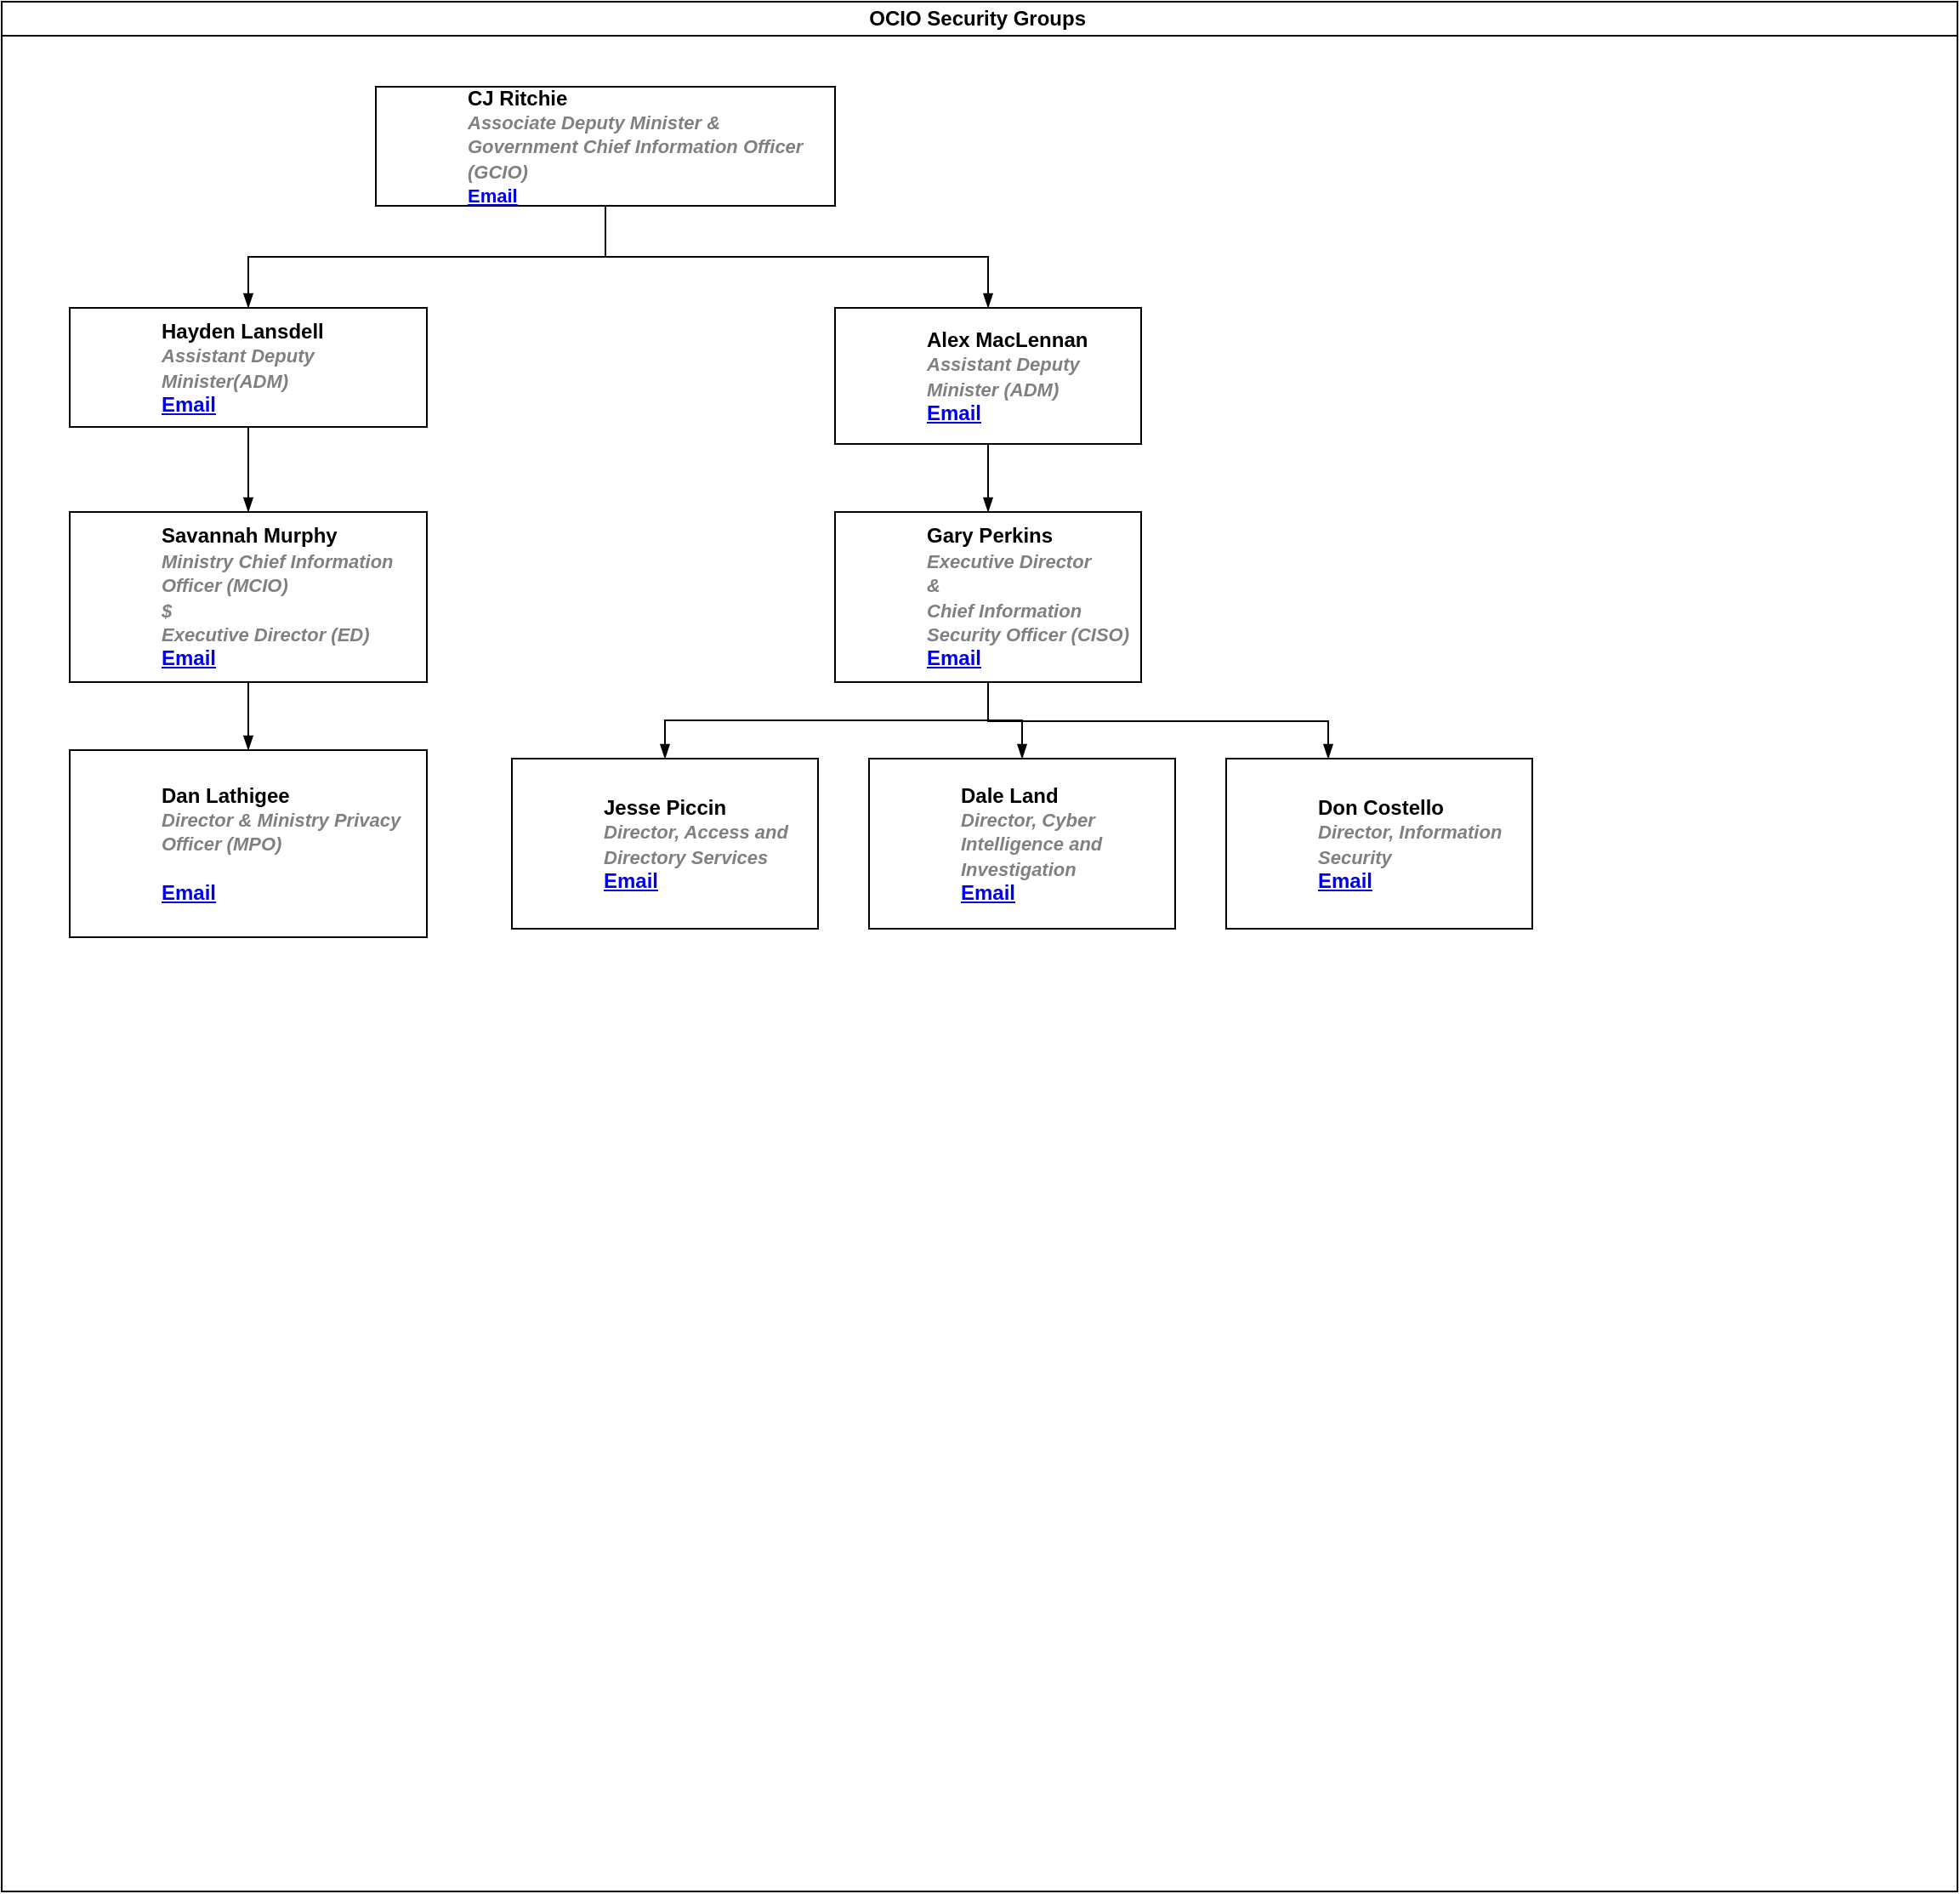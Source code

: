 <mxfile version="15.3.5" type="github" pages="5">
  <diagram id="prtHgNgQTEPvFCAcTncT" name="OCIO-org chart">
    <mxGraphModel dx="1320" dy="484" grid="1" gridSize="10" guides="1" tooltips="1" connect="1" arrows="1" fold="1" page="1" pageScale="1" pageWidth="827" pageHeight="1169" math="0" shadow="0">
      <root>
        <mxCell id="0" />
        <mxCell id="1" parent="0" />
        <mxCell id="dNxyNK7c78bLwvsdeMH5-11" value="OCIO Security Groups&amp;nbsp;" style="swimlane;html=1;startSize=20;horizontal=1;containerType=tree;glass=0;metaEdit=1;dropTarget=0;swimlaneLine=1;swimlaneFillColor=none;" parent="1" vertex="1">
          <mxGeometry x="210" y="89" width="1150" height="1111" as="geometry" />
        </mxCell>
        <UserObject label="%name%&lt;br&gt;&lt;i style=&quot;color: gray ; font-size: 11px&quot;&gt;%position%&lt;/i&gt;&lt;br&gt;&lt;a href=&quot;mailto:%email%&quot; style=&quot;font-size: 11px&quot;&gt;Email&lt;/a&gt;" name="CJ Ritchie" position="Associate Deputy Minister &amp; Government Chief Information Officer (GCIO)" email="CJ.Ritchie@gov.bc.ca" placeholders="1" organization="CIO - Office of the Associate Deputy Minister and Government Chief Information Officer&#xa;" id="dNxyNK7c78bLwvsdeMH5-12">
          <mxCell style="label;whiteSpace=wrap;html=1;rounded=0;glass=0;treeMoving=1;treeFolding=1;gradientColor=#ffffff;fillColor=default;dropTarget=1;metaEdit=1;comic=0;expand=1;container=0;noLabel=0;portConstraintRotation=0;connectable=1;snapToPoint=0;" parent="dNxyNK7c78bLwvsdeMH5-11" vertex="1">
            <mxGeometry x="220" y="50" width="270" height="70" as="geometry" />
          </mxCell>
        </UserObject>
        <mxCell id="dNxyNK7c78bLwvsdeMH5-13" value="" style="endArrow=blockThin;endFill=1;fontSize=11;edgeStyle=elbowEdgeStyle;elbow=vertical;rounded=0;" parent="dNxyNK7c78bLwvsdeMH5-11" source="dNxyNK7c78bLwvsdeMH5-12" target="dNxyNK7c78bLwvsdeMH5-14" edge="1">
          <mxGeometry relative="1" as="geometry" />
        </mxCell>
        <UserObject label="%name%&lt;br&gt;&lt;i style=&quot;color: gray ; font-size: 11px&quot;&gt;%position%&lt;/i&gt;&lt;br&gt;&lt;a href=&quot;mailto:%email%&quot;&gt;Email&lt;/a&gt;" name="Hayden Lansdell" position="Assistant Deputy Minister(ADM)" email="hayden.lansdell@gov.bc.ca" placeholders="1" organization="DPD - Digital Platform and Data" id="dNxyNK7c78bLwvsdeMH5-14">
          <mxCell style="label;whiteSpace=wrap;html=1;rounded=0;glass=0;treeFolding=1;treeMoving=1;imageAspect=1;" parent="dNxyNK7c78bLwvsdeMH5-11" vertex="1">
            <mxGeometry x="40" y="180" width="210" height="70" as="geometry" />
          </mxCell>
        </UserObject>
        <mxCell id="dNxyNK7c78bLwvsdeMH5-15" value="" style="endArrow=blockThin;endFill=1;fontSize=11;edgeStyle=elbowEdgeStyle;elbow=vertical;rounded=0;" parent="dNxyNK7c78bLwvsdeMH5-11" source="dNxyNK7c78bLwvsdeMH5-12" target="dNxyNK7c78bLwvsdeMH5-16" edge="1">
          <mxGeometry relative="1" as="geometry" />
        </mxCell>
        <UserObject label="%name%&lt;br&gt;&lt;i style=&quot;color: gray ; font-size: 11px&quot;&gt;%position%&lt;/i&gt;&lt;br&gt;&lt;a href=&quot;mailto:%email%&quot;&gt;Email&lt;/a&gt;" name="Alex MacLennan" position="Assistant Deputy Minister (ADM)" email="Alex.MacLennan@gov.bc.ca" placeholders="1" organization="ES-ADMO - OCIO Enterprise Services" id="dNxyNK7c78bLwvsdeMH5-16">
          <mxCell style="label;whiteSpace=wrap;html=1;rounded=0;glass=0;treeFolding=1;treeMoving=1;" parent="dNxyNK7c78bLwvsdeMH5-11" vertex="1">
            <mxGeometry x="490" y="180" width="180" height="80" as="geometry" />
          </mxCell>
        </UserObject>
        <mxCell id="v73PsxsPgjeirW-ovo98-2" value="" style="endArrow=blockThin;endFill=1;fontSize=11;edgeStyle=elbowEdgeStyle;elbow=vertical;rounded=0;entryX=0.5;entryY=0;entryDx=0;entryDy=0;" parent="dNxyNK7c78bLwvsdeMH5-11" target="v73PsxsPgjeirW-ovo98-3" edge="1">
          <mxGeometry relative="1" as="geometry">
            <mxPoint x="145" y="250" as="sourcePoint" />
          </mxGeometry>
        </mxCell>
        <UserObject label="%name%&lt;br&gt;&lt;i style=&quot;color: gray ; font-size: 11px&quot;&gt;%position%&lt;/i&gt;&lt;br&gt;&lt;a href=&quot;mailto:%email%&quot;&gt;Email&lt;/a&gt;" name="Savannah Murphy" position="Ministry Chief Information Officer (MCIO)&#xa;$ &#xa;Executive Director (ED)" email="Savannah.Murphy@gov.bc.ca" placeholders="1" organization="Information Management Branch" id="v73PsxsPgjeirW-ovo98-3">
          <mxCell style="label;whiteSpace=wrap;html=1;rounded=0;glass=0;treeFolding=1;treeMoving=1;" parent="dNxyNK7c78bLwvsdeMH5-11" vertex="1">
            <mxGeometry x="40" y="300" width="210" height="100" as="geometry" />
          </mxCell>
        </UserObject>
        <mxCell id="v73PsxsPgjeirW-ovo98-4" value="" style="endArrow=blockThin;endFill=1;fontSize=11;edgeStyle=elbowEdgeStyle;elbow=vertical;rounded=0;" parent="dNxyNK7c78bLwvsdeMH5-11" source="v73PsxsPgjeirW-ovo98-3" target="v73PsxsPgjeirW-ovo98-5" edge="1">
          <mxGeometry relative="1" as="geometry">
            <mxPoint x="170" y="330" as="sourcePoint" />
          </mxGeometry>
        </mxCell>
        <UserObject label="%name%&lt;br&gt;&lt;i style=&quot;color: gray ; font-size: 11px&quot;&gt;%position%&lt;/i&gt;&lt;br&gt;&lt;a href=&quot;mailto:%email%&quot;&gt;Email&lt;/a&gt;" name="Dan Lathigee" position="Director &amp; Ministry Privacy Officer (MPO)&#xa;" email="Dan.Lathigee@gov.bc.ca" placeholders="1" organization="IMB Information Privacy and Security" id="v73PsxsPgjeirW-ovo98-5">
          <mxCell style="label;whiteSpace=wrap;html=1;rounded=0;glass=0;treeFolding=1;treeMoving=1;" parent="dNxyNK7c78bLwvsdeMH5-11" vertex="1">
            <mxGeometry x="40" y="440" width="210" height="110" as="geometry" />
          </mxCell>
        </UserObject>
        <mxCell id="v73PsxsPgjeirW-ovo98-14" value="" style="endArrow=blockThin;endFill=1;fontSize=11;edgeStyle=elbowEdgeStyle;elbow=vertical;rounded=0;" parent="dNxyNK7c78bLwvsdeMH5-11" source="dNxyNK7c78bLwvsdeMH5-16" target="v73PsxsPgjeirW-ovo98-15" edge="1">
          <mxGeometry relative="1" as="geometry">
            <mxPoint x="395" y="200" as="sourcePoint" />
          </mxGeometry>
        </mxCell>
        <UserObject label="%name%&lt;br&gt;&lt;i style=&quot;color: gray ; font-size: 11px&quot;&gt;%position%&lt;/i&gt;&lt;br&gt;&lt;a href=&quot;mailto:%email%&quot;&gt;Email&lt;/a&gt;" name="Gary Perkins" position="Executive Director &#xa;&amp;&#xa;Chief Information Security Officer (CISO)" email="Gary.Perkins@gov.bc.ca" placeholders="1" organization="ES-ISB - Information Security" id="v73PsxsPgjeirW-ovo98-15">
          <mxCell style="label;whiteSpace=wrap;html=1;rounded=0;glass=0;treeFolding=1;treeMoving=1;" parent="dNxyNK7c78bLwvsdeMH5-11" vertex="1">
            <mxGeometry x="490" y="300" width="180" height="100" as="geometry" />
          </mxCell>
        </UserObject>
        <mxCell id="v73PsxsPgjeirW-ovo98-22" value="" style="endArrow=blockThin;endFill=1;fontSize=11;edgeStyle=elbowEdgeStyle;elbow=vertical;rounded=0;" parent="dNxyNK7c78bLwvsdeMH5-11" source="v73PsxsPgjeirW-ovo98-15" target="v73PsxsPgjeirW-ovo98-23" edge="1">
          <mxGeometry relative="1" as="geometry">
            <mxPoint x="622" y="322" as="sourcePoint" />
          </mxGeometry>
        </mxCell>
        <UserObject label="%name%&lt;br&gt;&lt;i style=&quot;color: gray ; font-size: 11px&quot;&gt;%position%&lt;/i&gt;&lt;br&gt;&lt;a href=&quot;mailto:%email%&quot;&gt;Email&lt;/a&gt;" name="Dale Land" position="Director, Cyber Intelligence and Investigation" email="Dale.Land@gov.bc.ca" placeholders="1" organization="ITSECOPS - IT Security Operations&#xa;&amp;&#xa;SIIRT - Security Investigations and Incident Response" id="v73PsxsPgjeirW-ovo98-23">
          <mxCell style="label;whiteSpace=wrap;html=1;rounded=0;glass=0;treeFolding=1;treeMoving=1;" parent="dNxyNK7c78bLwvsdeMH5-11" vertex="1">
            <mxGeometry x="510" y="445" width="180" height="100" as="geometry" />
          </mxCell>
        </UserObject>
        <mxCell id="v73PsxsPgjeirW-ovo98-24" value="" style="endArrow=blockThin;endFill=1;fontSize=11;edgeStyle=elbowEdgeStyle;elbow=vertical;rounded=0;" parent="dNxyNK7c78bLwvsdeMH5-11" source="v73PsxsPgjeirW-ovo98-15" target="v73PsxsPgjeirW-ovo98-25" edge="1">
          <mxGeometry relative="1" as="geometry">
            <mxPoint x="622" y="322" as="sourcePoint" />
            <Array as="points">
              <mxPoint x="780" y="423" />
            </Array>
          </mxGeometry>
        </mxCell>
        <UserObject label="%name%&lt;br&gt;&lt;i style=&quot;color: gray ; font-size: 11px&quot;&gt;%position%&lt;/i&gt;&lt;br&gt;&lt;a href=&quot;mailto:%email%&quot;&gt;Email&lt;/a&gt;" name="Don Costello" position="Director, Information Security" email="Don.Costello@gov.bc.ca" placeholders="1" organization="ADVSVCS - Advisory Services" id="v73PsxsPgjeirW-ovo98-25">
          <mxCell style="label;whiteSpace=wrap;html=1;rounded=0;glass=0;treeFolding=1;treeMoving=1;" parent="dNxyNK7c78bLwvsdeMH5-11" vertex="1">
            <mxGeometry x="720" y="445" width="180" height="100" as="geometry" />
          </mxCell>
        </UserObject>
        <mxCell id="uYkX0x8CzJpUBdpPmqX0-5" value="" style="endArrow=blockThin;endFill=1;fontSize=11;edgeStyle=elbowEdgeStyle;elbow=vertical;rounded=0;" parent="dNxyNK7c78bLwvsdeMH5-11" source="v73PsxsPgjeirW-ovo98-15" target="uYkX0x8CzJpUBdpPmqX0-6" edge="1">
          <mxGeometry relative="1" as="geometry">
            <mxPoint x="790" y="489" as="sourcePoint" />
          </mxGeometry>
        </mxCell>
        <UserObject label="%name%&lt;br&gt;&lt;i style=&quot;color: gray ; font-size: 11px&quot;&gt;%position%&lt;/i&gt;&lt;br&gt;&lt;a href=&quot;mailto:%email%&quot;&gt;Email&lt;/a&gt;" name="Jesse Piccin" position="Director, Access and Directory Services" email="Jesse.Piccin@gov.bc.ca" placeholders="1" organization="ADMS - Access &amp; Directory Management Services" id="uYkX0x8CzJpUBdpPmqX0-6">
          <mxCell style="label;whiteSpace=wrap;html=1;rounded=0;glass=0;treeFolding=1;treeMoving=1;" parent="dNxyNK7c78bLwvsdeMH5-11" vertex="1">
            <mxGeometry x="300" y="445" width="180" height="100" as="geometry" />
          </mxCell>
        </UserObject>
      </root>
    </mxGraphModel>
  </diagram>
  <diagram id="ucI1gstZumHgKtb_26d9" name="ISP-Information Privacy and Security org chart">
    <mxGraphModel dx="868" dy="1550" grid="1" gridSize="10" guides="1" tooltips="1" connect="1" arrows="1" fold="1" page="1" pageScale="1" pageWidth="850" pageHeight="1100" math="0" shadow="0">
      <root>
        <mxCell id="qZ4l3li3OhjKVmUn_5Yf-0" />
        <mxCell id="qZ4l3li3OhjKVmUn_5Yf-1" parent="qZ4l3li3OhjKVmUn_5Yf-0" />
        <UserObject label="Garry Mierzuak&lt;br&gt;&lt;i style=&quot;color: gray&quot;&gt;&lt;font style=&quot;font-size: 11px&quot;&gt;Ministry Information Security Officer (MISO)&lt;/font&gt;&lt;/i&gt;&lt;br&gt;&lt;a href=&quot;mailto:Garry.Mierzuak@gov.bc.ca&quot;&gt;Email&lt;/a&gt;" name="Garry Mierzuak" position="Ministry Information Security Officer (MISO)" email="Garry.Mierzuak@gov.bc.ca" placeholders="1" organization="IMB Information Privacy and Security" id="SdTfen1lz5qg2SUIvMbw-0">
          <mxCell style="label;whiteSpace=wrap;html=1;rounded=0;glass=0;treeFolding=1;treeMoving=1;" parent="qZ4l3li3OhjKVmUn_5Yf-1" vertex="1">
            <mxGeometry x="350" y="80" width="210" height="100" as="geometry" />
          </mxCell>
        </UserObject>
        <mxCell id="dvrZ-WcR8MNvTjGQvd33-0" value="" style="endArrow=blockThin;endFill=1;fontSize=11;edgeStyle=elbowEdgeStyle;elbow=vertical;rounded=0;exitX=0.5;exitY=1;exitDx=0;exitDy=0;" parent="qZ4l3li3OhjKVmUn_5Yf-1" source="SdTfen1lz5qg2SUIvMbw-0" target="dvrZ-WcR8MNvTjGQvd33-1" edge="1">
          <mxGeometry relative="1" as="geometry">
            <mxPoint x="187" y="734" as="sourcePoint" />
          </mxGeometry>
        </mxCell>
        <UserObject label="Paul Rai&lt;br&gt;&lt;i style=&quot;color: gray ; font-size: 11px&quot;&gt;Senior Security Analyst&lt;/i&gt;&lt;br&gt;&lt;a href=&quot;mailto:Paul.Rai@gov.bc.ca&quot;&gt;Email&lt;/a&gt;" name="Paul Rai" position="Senior Security Analyst" email="Paul.Rai@gov.bc.ca" placeholders="1" organization="IMB Information Privacy and Security" id="dvrZ-WcR8MNvTjGQvd33-1">
          <mxCell style="label;whiteSpace=wrap;html=1;rounded=0;glass=0;treeFolding=1;treeMoving=1;" parent="qZ4l3li3OhjKVmUn_5Yf-1" vertex="1">
            <mxGeometry x="350" y="340" width="210" height="100" as="geometry" />
          </mxCell>
        </UserObject>
        <mxCell id="dvrZ-WcR8MNvTjGQvd33-2" value="" style="endArrow=blockThin;endFill=1;fontSize=11;edgeStyle=elbowEdgeStyle;elbow=vertical;rounded=0;exitX=0.5;exitY=1;exitDx=0;exitDy=0;" parent="qZ4l3li3OhjKVmUn_5Yf-1" source="SdTfen1lz5qg2SUIvMbw-0" target="dvrZ-WcR8MNvTjGQvd33-3" edge="1">
          <mxGeometry relative="1" as="geometry">
            <mxPoint x="187" y="734" as="sourcePoint" />
            <Array as="points">
              <mxPoint x="500" y="230" />
              <mxPoint x="450" y="510" />
            </Array>
          </mxGeometry>
        </mxCell>
        <UserObject label="Ariadne Powell&lt;br&gt;&lt;i style=&quot;color: gray ; font-size: 11px&quot;&gt;Senior Security Analyst&lt;/i&gt;&lt;br&gt;&lt;a href=&quot;mailto:Ariadne.Powell@gov.bc.ca&quot;&gt;Email&lt;/a&gt;" name="Ariadne Powell" position="Senior Security Analyst" email="Ariadne.Powell@gov.bc.ca" placeholders="1" organization="IMB Information Privacy and Security" id="dvrZ-WcR8MNvTjGQvd33-3">
          <mxCell style="label;whiteSpace=wrap;html=1;rounded=0;glass=0;treeFolding=1;treeMoving=1;" parent="qZ4l3li3OhjKVmUn_5Yf-1" vertex="1">
            <mxGeometry x="600" y="340" width="210" height="100" as="geometry" />
          </mxCell>
        </UserObject>
        <UserObject label="Calder Brown&lt;br&gt;&lt;i style=&quot;color: gray ; font-size: 11px&quot;&gt;Senior Security Analyst&lt;/i&gt;&lt;br&gt;&lt;a href=&quot;mailto:Calder.Brown@gov.bc.ca&quot;&gt;Email&lt;/a&gt;" name="Calder Brown" position="Senior Security Analyst" email="Calder.Brown@gov.bc.ca" placeholders="1" organization="IMB Information Privacy and Security" id="dvrZ-WcR8MNvTjGQvd33-4">
          <mxCell style="label;whiteSpace=wrap;html=1;rounded=0;glass=0;treeFolding=1;treeMoving=1;" parent="qZ4l3li3OhjKVmUn_5Yf-1" vertex="1">
            <mxGeometry x="100" y="340" width="210" height="100" as="geometry" />
          </mxCell>
        </UserObject>
        <mxCell id="dvrZ-WcR8MNvTjGQvd33-5" value="" style="endArrow=blockThin;endFill=1;fontSize=11;edgeStyle=elbowEdgeStyle;elbow=vertical;rounded=0;exitX=0.5;exitY=1;exitDx=0;exitDy=0;entryX=0.5;entryY=0;entryDx=0;entryDy=0;" parent="qZ4l3li3OhjKVmUn_5Yf-1" source="SdTfen1lz5qg2SUIvMbw-0" target="dvrZ-WcR8MNvTjGQvd33-4" edge="1">
          <mxGeometry relative="1" as="geometry">
            <mxPoint x="445" y="470" as="sourcePoint" />
            <mxPoint x="705" y="570" as="targetPoint" />
            <Array as="points">
              <mxPoint x="380" y="230" />
              <mxPoint x="310" y="510" />
            </Array>
          </mxGeometry>
        </mxCell>
        <mxCell id="oMF8QTFkqLxiqysbtOMA-1" value="" style="endArrow=blockThin;endFill=1;fontSize=11;edgeStyle=elbowEdgeStyle;elbow=vertical;rounded=0;exitX=0.5;exitY=1;exitDx=0;exitDy=0;" parent="qZ4l3li3OhjKVmUn_5Yf-1" source="R9Cr3xqox11sZa4VE1uC-0" edge="1">
          <mxGeometry relative="1" as="geometry">
            <mxPoint x="355" y="639" as="sourcePoint" />
            <mxPoint x="455" y="80" as="targetPoint" />
          </mxGeometry>
        </mxCell>
        <mxCell id="1ly8iMYacWjRFcpsfIwy-0" value="ISP-Information Privacy and Security" style="swimlane;html=1;startSize=20;horizontal=1;containerType=tree;glass=0;" parent="qZ4l3li3OhjKVmUn_5Yf-1" vertex="1">
          <mxGeometry y="-236" width="850" height="730" as="geometry" />
        </mxCell>
        <UserObject label="Dan Lathigee&lt;br&gt;&lt;i style=&quot;color: gray&quot;&gt;&lt;font style=&quot;font-size: 11px&quot;&gt;Director &amp;amp; Ministry Privacy Officer (MPO)&lt;/font&gt;&lt;br&gt;&lt;/i&gt;&lt;br&gt;&lt;a href=&quot;mailto:Dan.Lathigee@gov.bc.ca&quot;&gt;Email&lt;/a&gt;" name="Dan Lathigee" position="Director &amp; Ministry Privacy Officer (MPO)&#xa;" email="Dan.Lathigee@gov.bc.ca" placeholders="1" organization="IMB Information Privacy and Security" id="R9Cr3xqox11sZa4VE1uC-0">
          <mxCell style="label;whiteSpace=wrap;html=1;rounded=0;glass=0;treeFolding=1;treeMoving=1;" parent="1ly8iMYacWjRFcpsfIwy-0" vertex="1">
            <mxGeometry x="350" y="130" width="210" height="110" as="geometry" />
          </mxCell>
        </UserObject>
      </root>
    </mxGraphModel>
  </diagram>
  <diagram id="vDOXWKOzfigFdYHw0v1W" name="Advisory Services">
    <mxGraphModel dx="1886" dy="2891" grid="1" gridSize="10" guides="1" tooltips="1" connect="1" arrows="1" fold="1" page="1" pageScale="1" pageWidth="850" pageHeight="1100" math="0" shadow="0">
      <root>
        <mxCell id="rqQ3qo8qsGK3bOTKJYbh-0" />
        <mxCell id="rqQ3qo8qsGK3bOTKJYbh-1" parent="rqQ3qo8qsGK3bOTKJYbh-0" />
        <UserObject label="Brian Horncastle&lt;br&gt;&lt;i style=&quot;color: gray ; font-size: 11px&quot;&gt;Manager, VRM&lt;/i&gt;&lt;br&gt;&lt;a href=&quot;mailto:Brian.Horncastle@gov.bc.ca&quot;&gt;Email&lt;/a&gt;" name="Brian Horncastle" position="Manager, VRM" email="Brian.Horncastle@gov.bc.ca" placeholders="1" organization=" VRM - Vulnerability &amp; Risk Management" id="T802JfDfkw4rmRlnb9Lm-0">
          <mxCell style="label;whiteSpace=wrap;html=1;rounded=0;glass=0;treeFolding=1;treeMoving=1;" parent="rqQ3qo8qsGK3bOTKJYbh-1" vertex="1">
            <mxGeometry x="960" y="-840" width="180" height="100" as="geometry" />
          </mxCell>
        </UserObject>
        <UserObject label="Ryan Bluemel&lt;br&gt;&lt;i style=&quot;color: gray ; font-size: 11px&quot;&gt;Senior Security Analyst&lt;/i&gt;&lt;br&gt;&lt;a href=&quot;mailto:Ryan.Bluemel@gov.bc.ca&quot;&gt;Email&lt;/a&gt;" name="Ryan Bluemel" position="Senior Security Analyst" email="Ryan.Bluemel@gov.bc.ca" placeholders="1" organization="VRM - Vulnerability &amp; Risk Management" id="T802JfDfkw4rmRlnb9Lm-1">
          <mxCell style="label;whiteSpace=wrap;html=1;rounded=0;glass=0;treeFolding=1;treeMoving=1;" parent="rqQ3qo8qsGK3bOTKJYbh-1" vertex="1">
            <mxGeometry x="560" y="-680" width="180" height="100" as="geometry" />
          </mxCell>
        </UserObject>
        <UserObject label="Michael Foltinek&lt;br&gt;&lt;i style=&quot;color: gray ; font-size: 11px&quot;&gt;Senior Security Architect&lt;/i&gt;&lt;br&gt;&lt;a href=&quot;mailto:Michael.Foltinek@gov.bc.ca&quot;&gt;Email&lt;/a&gt;" name="Michael Foltinek" position="Senior Security Architect" email="Michael.Foltinek@gov.bc.ca" placeholders="1" organization="VRM - Vulnerability &amp; Risk Management" id="T802JfDfkw4rmRlnb9Lm-2">
          <mxCell style="label;whiteSpace=wrap;html=1;rounded=0;glass=0;treeFolding=1;treeMoving=1;" parent="rqQ3qo8qsGK3bOTKJYbh-1" vertex="1">
            <mxGeometry x="750" y="-680" width="180" height="100" as="geometry" />
          </mxCell>
        </UserObject>
        <UserObject label="Joe Lopetrone&lt;br&gt;&lt;i style=&quot;color: gray ; font-size: 11px&quot;&gt;Senior Security Analyst&lt;/i&gt;&lt;br&gt;&lt;a href=&quot;mailto:&quot;&gt;Email&lt;/a&gt;" name="Joe Lopetrone" position="Senior Security Analyst" email="" placeholders="1" organization="VRM - Vulnerability &amp; Risk Management" id="T802JfDfkw4rmRlnb9Lm-3">
          <mxCell style="label;whiteSpace=wrap;html=1;rounded=0;glass=0;treeFolding=1;treeMoving=1;" parent="rqQ3qo8qsGK3bOTKJYbh-1" vertex="1">
            <mxGeometry x="940" y="-680" width="180" height="100" as="geometry" />
          </mxCell>
        </UserObject>
        <UserObject label="Gary Merrick&lt;br&gt;&lt;i style=&quot;color: gray ; font-size: 11px&quot;&gt;Senior Security Analyst&lt;/i&gt;&lt;br&gt;&lt;a href=&quot;mailto:Gary.Merrick@gov.bc.ca&quot;&gt;Email&lt;/a&gt;" name="Gary Merrick" position="Senior Security Analyst" email="Gary.Merrick@gov.bc.ca" placeholders="1" organization="VRM - Vulnerability &amp; Risk Management" id="T802JfDfkw4rmRlnb9Lm-4">
          <mxCell style="label;whiteSpace=wrap;html=1;rounded=0;glass=0;treeFolding=1;treeMoving=1;" parent="rqQ3qo8qsGK3bOTKJYbh-1" vertex="1">
            <mxGeometry x="1140" y="-680" width="170" height="100" as="geometry" />
          </mxCell>
        </UserObject>
        <UserObject label="Don Costello&lt;br&gt;&lt;i style=&quot;color: gray ; font-size: 11px&quot;&gt;Director, Information Security&lt;/i&gt;&lt;br&gt;&lt;a href=&quot;mailto:Don.Costello@gov.bc.ca&quot;&gt;Email&lt;/a&gt;" name="Don Costello" position="Director, Information Security" email="Don.Costello@gov.bc.ca" placeholders="1" organization="ADVSVCS - Advisory Services" id="xZGKURcxJj9vhPXbA276-0">
          <mxCell style="label;whiteSpace=wrap;html=1;rounded=0;glass=0;treeFolding=1;treeMoving=1;" parent="rqQ3qo8qsGK3bOTKJYbh-1" vertex="1">
            <mxGeometry x="1160" y="-1000" width="180" height="80" as="geometry" />
          </mxCell>
        </UserObject>
        <mxCell id="XgKBMb3x8BXF8PC0vtIP-0" value="" style="endArrow=blockThin;endFill=1;fontSize=11;edgeStyle=elbowEdgeStyle;elbow=vertical;rounded=0;entryX=0.5;entryY=0;entryDx=0;entryDy=0;exitX=0.5;exitY=1;exitDx=0;exitDy=0;" parent="rqQ3qo8qsGK3bOTKJYbh-1" source="xZGKURcxJj9vhPXbA276-0" target="T802JfDfkw4rmRlnb9Lm-0" edge="1">
          <mxGeometry relative="1" as="geometry">
            <mxPoint x="1230" y="-890" as="sourcePoint" />
            <mxPoint x="1040" y="-840" as="targetPoint" />
          </mxGeometry>
        </mxCell>
        <mxCell id="XgKBMb3x8BXF8PC0vtIP-1" value="" style="endArrow=blockThin;endFill=1;fontSize=11;edgeStyle=elbowEdgeStyle;elbow=vertical;rounded=0;exitX=0.5;exitY=1;exitDx=0;exitDy=0;entryX=0.5;entryY=0;entryDx=0;entryDy=0;" parent="rqQ3qo8qsGK3bOTKJYbh-1" source="xZGKURcxJj9vhPXbA276-0" target="lxsl5r0ngIAoYixiZqqR-0" edge="1">
          <mxGeometry relative="1" as="geometry">
            <mxPoint x="1230" y="-890" as="sourcePoint" />
            <mxPoint x="1310" y="-840" as="targetPoint" />
            <Array as="points">
              <mxPoint x="1370" y="-880" />
            </Array>
          </mxGeometry>
        </mxCell>
        <mxCell id="FQNXtCQWKW9u08r3h9mG-0" value="" style="endArrow=blockThin;endFill=1;fontSize=11;edgeStyle=elbowEdgeStyle;elbow=vertical;rounded=0;exitX=0.5;exitY=1;exitDx=0;exitDy=0;entryX=0.5;entryY=0;entryDx=0;entryDy=0;" parent="rqQ3qo8qsGK3bOTKJYbh-1" source="T802JfDfkw4rmRlnb9Lm-0" target="T802JfDfkw4rmRlnb9Lm-1" edge="1">
          <mxGeometry relative="1" as="geometry">
            <mxPoint x="660" y="-720" as="sourcePoint" />
            <mxPoint x="660" y="-680" as="targetPoint" />
          </mxGeometry>
        </mxCell>
        <mxCell id="FQNXtCQWKW9u08r3h9mG-1" value="" style="endArrow=blockThin;endFill=1;fontSize=11;edgeStyle=elbowEdgeStyle;elbow=vertical;rounded=0;" parent="rqQ3qo8qsGK3bOTKJYbh-1" edge="1">
          <mxGeometry relative="1" as="geometry">
            <mxPoint x="1050" y="-730" as="sourcePoint" />
            <mxPoint x="840" y="-680" as="targetPoint" />
            <Array as="points">
              <mxPoint x="950" y="-710" />
            </Array>
          </mxGeometry>
        </mxCell>
        <mxCell id="FQNXtCQWKW9u08r3h9mG-2" value="" style="endArrow=blockThin;endFill=1;fontSize=11;edgeStyle=elbowEdgeStyle;elbow=vertical;rounded=0;entryX=0.5;entryY=0;entryDx=0;entryDy=0;" parent="rqQ3qo8qsGK3bOTKJYbh-1" target="T802JfDfkw4rmRlnb9Lm-3" edge="1">
          <mxGeometry relative="1" as="geometry">
            <mxPoint x="1050" y="-740" as="sourcePoint" />
            <mxPoint x="1040" y="-680" as="targetPoint" />
            <Array as="points">
              <mxPoint x="1060" y="-710" />
            </Array>
          </mxGeometry>
        </mxCell>
        <mxCell id="FQNXtCQWKW9u08r3h9mG-3" value="" style="endArrow=blockThin;endFill=1;fontSize=11;edgeStyle=elbowEdgeStyle;elbow=vertical;rounded=0;" parent="rqQ3qo8qsGK3bOTKJYbh-1" edge="1">
          <mxGeometry relative="1" as="geometry">
            <mxPoint x="1050" y="-740" as="sourcePoint" />
            <mxPoint x="1230" y="-680" as="targetPoint" />
          </mxGeometry>
        </mxCell>
        <mxCell id="-0Sq7_ZNC0-nOio30Pgc-0" value="Advisory Services" style="swimlane;html=1;startSize=20;horizontal=1;containerType=tree;glass=0;" parent="rqQ3qo8qsGK3bOTKJYbh-1" vertex="1">
          <mxGeometry x="520" y="-1110" width="1840" height="730" as="geometry" />
        </mxCell>
        <UserObject label="Trace Muldoon&lt;br&gt;&lt;i style=&quot;color: gray ; font-size: 11px&quot;&gt;Manager, Security Governance $ Engagement/Awareness&lt;/i&gt;&lt;br&gt;&lt;a href=&quot;mailto:Trace.Muldoon@gov.bc.ca&quot;&gt;Email&lt;/a&gt;" name="Trace Muldoon" position="Manager, Security Governance $ Engagement/Awareness" email="Trace.Muldoon@gov.bc.ca" placeholders="1" organization="SECAWARE - Security Awareness" id="lxsl5r0ngIAoYixiZqqR-0">
          <mxCell style="label;whiteSpace=wrap;html=1;rounded=0;glass=0;treeFolding=1;treeMoving=1;" parent="-0Sq7_ZNC0-nOio30Pgc-0" vertex="1">
            <mxGeometry x="860" y="260" width="220" height="100" as="geometry" />
          </mxCell>
        </UserObject>
        <UserObject label="Bonnie Beyea&lt;br&gt;&lt;i style=&quot;color: gray ; font-size: 11px&quot;&gt;Senior Security Analyst&lt;/i&gt;&lt;br&gt;&lt;a href=&quot;mailto:Bonnie.Beyea@gov.bc.ca&quot;&gt;Email&lt;/a&gt;" name="Bonnie Beyea" position="Senior Security Analyst" email="Bonnie.Beyea@gov.bc.ca" placeholders="1" organization="SECAWARE - Security Awareness" id="Ec1Sfc6E9cO8bSWa9kFR-0">
          <mxCell style="label;whiteSpace=wrap;html=1;rounded=0;glass=0;treeFolding=1;treeMoving=1;" parent="rqQ3qo8qsGK3bOTKJYbh-1" vertex="1">
            <mxGeometry x="1360" y="-681" width="180" height="100" as="geometry" />
          </mxCell>
        </UserObject>
        <mxCell id="Ec1Sfc6E9cO8bSWa9kFR-1" value="" style="endArrow=blockThin;endFill=1;fontSize=11;edgeStyle=elbowEdgeStyle;elbow=vertical;rounded=0;entryX=0.5;entryY=0;entryDx=0;entryDy=0;" parent="rqQ3qo8qsGK3bOTKJYbh-1" target="Ec1Sfc6E9cO8bSWa9kFR-0" edge="1">
          <mxGeometry relative="1" as="geometry">
            <mxPoint x="1490" y="-740" as="sourcePoint" />
            <Array as="points">
              <mxPoint x="1460" y="-720" />
              <mxPoint x="1670" y="-800" />
            </Array>
          </mxGeometry>
        </mxCell>
        <UserObject label="Mackenzie Friesen&lt;br&gt;&lt;i style=&quot;color: gray ; font-size: 11px&quot;&gt;Security Analyst&lt;/i&gt;&lt;br&gt;&lt;a href=&quot;mailto:Mackenzie.Friesen@gov.bc.ca&quot;&gt;Email&lt;/a&gt;" name="Mackenzie Friesen" position="Security Analyst" email="Mackenzie.Friesen@gov.bc.ca" placeholders="1" organization="SECAWARE - Security Awareness" id="Ec1Sfc6E9cO8bSWa9kFR-2">
          <mxCell style="label;whiteSpace=wrap;html=1;rounded=0;glass=0;treeFolding=1;treeMoving=1;" parent="rqQ3qo8qsGK3bOTKJYbh-1" vertex="1">
            <mxGeometry x="1550" y="-681" width="180" height="100" as="geometry" />
          </mxCell>
        </UserObject>
        <mxCell id="Ec1Sfc6E9cO8bSWa9kFR-3" value="" style="endArrow=blockThin;endFill=1;fontSize=11;edgeStyle=elbowEdgeStyle;elbow=vertical;rounded=0;entryX=0.5;entryY=0;entryDx=0;entryDy=0;exitX=0.5;exitY=1;exitDx=0;exitDy=0;" parent="rqQ3qo8qsGK3bOTKJYbh-1" source="lxsl5r0ngIAoYixiZqqR-0" target="Ec1Sfc6E9cO8bSWa9kFR-2" edge="1">
          <mxGeometry relative="1" as="geometry">
            <mxPoint x="1540" y="-800" as="sourcePoint" />
            <Array as="points">
              <mxPoint x="1640" y="-720" />
            </Array>
          </mxGeometry>
        </mxCell>
        <UserObject label="Jarin James&lt;br&gt;&lt;i style=&quot;color: gray&quot;&gt;Security Analyst&lt;/i&gt;&lt;br&gt;&lt;a href=&quot;mailto:Jarin.James@gov.bc.ca&quot;&gt;Email&lt;/a&gt;" name="Jarin James" position="Security Analyst" email="Jarin.James@gov.bc.ca" placeholders="1" organization="SECAWARE - Security Awareness" id="Ec1Sfc6E9cO8bSWa9kFR-4">
          <mxCell style="label;whiteSpace=wrap;html=1;rounded=0;glass=0;treeFolding=1;treeMoving=1;" parent="rqQ3qo8qsGK3bOTKJYbh-1" vertex="1">
            <mxGeometry x="1740" y="-681" width="180" height="100" as="geometry" />
          </mxCell>
        </UserObject>
        <mxCell id="Ec1Sfc6E9cO8bSWa9kFR-5" value="" style="endArrow=blockThin;endFill=1;fontSize=11;edgeStyle=elbowEdgeStyle;elbow=vertical;rounded=0;exitX=0.5;exitY=1;exitDx=0;exitDy=0;" parent="rqQ3qo8qsGK3bOTKJYbh-1" source="lxsl5r0ngIAoYixiZqqR-0" target="Ec1Sfc6E9cO8bSWa9kFR-6" edge="1">
          <mxGeometry relative="1" as="geometry">
            <mxPoint x="1540" y="-800" as="sourcePoint" />
            <Array as="points">
              <mxPoint x="1630" y="-720" />
              <mxPoint x="1670" y="-800" />
            </Array>
          </mxGeometry>
        </mxCell>
        <UserObject label="Kristina Petrosyan&lt;br&gt;&lt;i style=&quot;color: gray&quot;&gt;Senior Security Analyst&lt;/i&gt;&lt;br&gt;&lt;a href=&quot;mailto:Kristina.Petrosyan@gov.bc.ca&quot;&gt;Email&lt;/a&gt;" name="Kristina Petrosyan" position="Senior Security Analyst" email="Kristina.Petrosyan@gov.bc.ca" placeholders="1" organization="SECAWARE - Security Awareness" id="Ec1Sfc6E9cO8bSWa9kFR-6">
          <mxCell style="label;whiteSpace=wrap;html=1;rounded=0;glass=0;treeFolding=1;treeMoving=1;" parent="rqQ3qo8qsGK3bOTKJYbh-1" vertex="1">
            <mxGeometry x="1930" y="-681" width="180" height="100" as="geometry" />
          </mxCell>
        </UserObject>
        <mxCell id="Ec1Sfc6E9cO8bSWa9kFR-7" value="" style="endArrow=blockThin;endFill=1;fontSize=11;edgeStyle=elbowEdgeStyle;elbow=vertical;rounded=0;exitX=0.5;exitY=1;exitDx=0;exitDy=0;" parent="rqQ3qo8qsGK3bOTKJYbh-1" source="lxsl5r0ngIAoYixiZqqR-0" target="Ec1Sfc6E9cO8bSWa9kFR-8" edge="1">
          <mxGeometry relative="1" as="geometry">
            <mxPoint x="1610" y="-780" as="sourcePoint" />
            <Array as="points">
              <mxPoint x="1610" y="-720" />
              <mxPoint x="1670" y="-800" />
            </Array>
          </mxGeometry>
        </mxCell>
        <UserObject label="Monika Weatherly&lt;br&gt;&lt;i style=&quot;color: gray&quot;&gt;Security Analyst&lt;/i&gt;&lt;br&gt;&lt;a href=&quot;mailto:&quot;&gt;Email&lt;/a&gt;" name="Monika Weatherly" position="Security Analyst" email="" placeholders="1" organization="SECAWARE - Security Awareness" id="Ec1Sfc6E9cO8bSWa9kFR-8">
          <mxCell style="label;whiteSpace=wrap;html=1;rounded=0;glass=0;treeFolding=1;treeMoving=1;" parent="rqQ3qo8qsGK3bOTKJYbh-1" vertex="1">
            <mxGeometry x="2120" y="-681" width="210" height="100" as="geometry" />
          </mxCell>
        </UserObject>
        <mxCell id="Ec1Sfc6E9cO8bSWa9kFR-10" style="edgeStyle=orthogonalEdgeStyle;rounded=0;orthogonalLoop=1;jettySize=auto;html=1;exitX=0.5;exitY=1;exitDx=0;exitDy=0;" parent="rqQ3qo8qsGK3bOTKJYbh-1" source="lxsl5r0ngIAoYixiZqqR-0" edge="1">
          <mxGeometry relative="1" as="geometry">
            <mxPoint x="1831" y="-680" as="targetPoint" />
            <Array as="points">
              <mxPoint x="1490" y="-720" />
              <mxPoint x="1831" y="-720" />
            </Array>
          </mxGeometry>
        </mxCell>
      </root>
    </mxGraphModel>
  </diagram>
  <diagram id="iJ8oZhVi4A6zWBfsme-V" name="Access and Directory Management Services">
    <mxGraphModel dx="1886" dy="691" grid="1" gridSize="10" guides="1" tooltips="1" connect="1" arrows="1" fold="1" page="1" pageScale="1" pageWidth="850" pageHeight="1100" math="0" shadow="0">
      <root>
        <mxCell id="N-BHXD9uO94G_v4G9a9I-0" />
        <mxCell id="N-BHXD9uO94G_v4G9a9I-1" parent="N-BHXD9uO94G_v4G9a9I-0" />
        <mxCell id="7XG-mAJkzpiDxBTZkSnl-0" value="Access and Directory Management Services&amp;nbsp;" style="swimlane;html=1;startSize=20;horizontal=1;containerType=tree;glass=0;" parent="N-BHXD9uO94G_v4G9a9I-1" vertex="1">
          <mxGeometry x="100" y="161" width="1100" height="700" as="geometry" />
        </mxCell>
        <UserObject label="Jesse Piccin&lt;br&gt;&lt;i style=&quot;font-size: 11px&quot;&gt;&lt;font color=&quot;#5e5e5e&quot;&gt;Director, Access and Directory Management Services&lt;/font&gt;&lt;/i&gt;&lt;br&gt;&lt;a href=&quot;mailto:%email%&quot;&gt;Email&lt;/a&gt;" placeholders="1" Name="Jesse Piccin" Position="Director" Organization="ADMS - Access &amp; Directory Management Services" email="Jesse.Piccin@gov.bc.ca" id="7XG-mAJkzpiDxBTZkSnl-1">
          <mxCell style="label;whiteSpace=wrap;html=1;rounded=0;glass=0;treeMoving=1;treeFolding=1;" parent="7XG-mAJkzpiDxBTZkSnl-0" vertex="1">
            <mxGeometry x="390" y="50" width="180" height="70" as="geometry" />
          </mxCell>
        </UserObject>
        <mxCell id="7XG-mAJkzpiDxBTZkSnl-2" value="" style="endArrow=blockThin;endFill=1;fontSize=11;edgeStyle=elbowEdgeStyle;elbow=vertical;rounded=0;exitX=0.25;exitY=1;exitDx=0;exitDy=0;entryX=1;entryY=0.5;entryDx=0;entryDy=0;" parent="7XG-mAJkzpiDxBTZkSnl-0" source="7XG-mAJkzpiDxBTZkSnl-1" target="7XG-mAJkzpiDxBTZkSnl-3" edge="1">
          <mxGeometry relative="1" as="geometry">
            <mxPoint x="380" y="159" as="targetPoint" />
            <Array as="points">
              <mxPoint x="310" y="220" />
            </Array>
          </mxGeometry>
        </mxCell>
        <UserObject label="Chris Flight&lt;br&gt;&lt;i style=&quot;color: gray ; font-size: 11px&quot;&gt;Senior Technical Architect, IDIR Authentication Services&lt;br&gt;&lt;/i&gt;&lt;a href=&quot;mailto:%email%&quot;&gt;Email&lt;/a&gt;" placeholders="1" Name="Chris Flight" Position="Senior Technical Architect" Organization="IDIR - IDIR Authentication Services" email="chris.flight@gov.bc.ca" id="7XG-mAJkzpiDxBTZkSnl-3">
          <mxCell style="label;whiteSpace=wrap;html=1;rounded=0;glass=0;treeFolding=1;treeMoving=1;" parent="7XG-mAJkzpiDxBTZkSnl-0" vertex="1">
            <mxGeometry x="190" y="180" width="190" height="80" as="geometry" />
          </mxCell>
        </UserObject>
        <UserObject label="Christine Sutherland&lt;br&gt;&lt;i style=&quot;font-size: 11px&quot;&gt;&lt;font color=&quot;#5e5e5e&quot;&gt;Senior Technical Analyst, WAM &lt;/font&gt;&lt;font color=&quot;#808080&quot;&gt;Web Access Management&lt;/font&gt;&lt;/i&gt;&lt;br&gt;&lt;a href=&quot;mailto:Jesse.Piccin@gov.bc.ca&quot;&gt;Email&lt;/a&gt;" placeholders="1" Name="Christine Sutherland" Position="Senior Technical Analyst" Organization="WAM - Web Access Management" email="Christine.Sutherland@gov.bc.ca" id="3w2OpVWbwlHzZPCRK1aW-4">
          <mxCell style="label;whiteSpace=wrap;html=1;rounded=0;glass=0;treeMoving=1;treeFolding=1;" parent="7XG-mAJkzpiDxBTZkSnl-0" vertex="1">
            <mxGeometry x="540" y="180" width="200" height="80" as="geometry" />
          </mxCell>
        </UserObject>
        <mxCell id="3w2OpVWbwlHzZPCRK1aW-7" value="" style="endArrow=blockThin;endFill=1;fontSize=11;edgeStyle=elbowEdgeStyle;elbow=vertical;rounded=0;exitX=0.5;exitY=1;exitDx=0;exitDy=0;" parent="7XG-mAJkzpiDxBTZkSnl-0" source="7XG-mAJkzpiDxBTZkSnl-1" edge="1">
          <mxGeometry relative="1" as="geometry">
            <mxPoint x="445" y="130" as="sourcePoint" />
            <mxPoint x="540" y="220" as="targetPoint" />
            <Array as="points">
              <mxPoint x="490" y="220" />
            </Array>
          </mxGeometry>
        </mxCell>
        <UserObject label="Manas Bhattacharya&lt;br&gt;&lt;i style=&quot;font-size: 11px&quot;&gt;&lt;font color=&quot;#5e5e5e&quot;&gt;Technical Analyst, WAM &lt;/font&gt;&lt;font color=&quot;#808080&quot;&gt;Web Access Management&lt;/font&gt;&lt;/i&gt;&lt;br&gt;&lt;a href=&quot;mailto:Jesse.Piccin@gov.bc.ca&quot;&gt;Email&lt;/a&gt;" placeholders="1" Name="Manas Bhattacharya" Position="Technical Analyst" Organization="WAM - Web Access Management" email="Manas.Bhattacharya@gov.bc.ca" id="3w2OpVWbwlHzZPCRK1aW-10">
          <mxCell style="label;whiteSpace=wrap;html=1;rounded=0;glass=0;treeMoving=1;treeFolding=1;" parent="7XG-mAJkzpiDxBTZkSnl-0" vertex="1">
            <mxGeometry x="540" y="310" width="200" height="80" as="geometry" />
          </mxCell>
        </UserObject>
        <UserObject label="&lt;font&gt;Eric Tse&amp;nbsp;&lt;br&gt;&lt;font color=&quot;#5e5e5e&quot; style=&quot;font-size: 11px&quot;&gt;&lt;i&gt;Technical Analyst, WAM &lt;/i&gt;&lt;/font&gt;&lt;/font&gt;&lt;font color=&quot;#808080&quot; style=&quot;font-size: 11px ; font-style: italic&quot;&gt;Web Access Management&lt;/font&gt;&lt;br&gt;&lt;a href=&quot;mailto:Jesse.Piccin@gov.bc.ca&quot;&gt;Email&lt;/a&gt;" placeholders="1" Name="Eric Tse" Position="Technical Analyst" Organization="WAM - Web Access Management" email="Eric.Tse@gov.bc.ca" id="3w2OpVWbwlHzZPCRK1aW-11">
          <mxCell style="label;whiteSpace=wrap;html=1;rounded=0;glass=0;treeMoving=1;treeFolding=1;" parent="7XG-mAJkzpiDxBTZkSnl-0" vertex="1">
            <mxGeometry x="540" y="440" width="200" height="80" as="geometry" />
          </mxCell>
        </UserObject>
        <UserObject label="Peter Kremer&lt;br&gt;&lt;i style=&quot;font-size: 11px&quot;&gt;&lt;font color=&quot;#5e5e5e&quot;&gt;Technical Analyst, WAM &lt;/font&gt;&lt;font color=&quot;#808080&quot;&gt;Web Access Management&lt;/font&gt;&lt;/i&gt;&lt;br&gt;&lt;a href=&quot;mailto:Jesse.Piccin@gov.bc.ca&quot;&gt;Email&lt;/a&gt;" placeholders="1" Name="Peter Kremer" Position="Technical Analyst" Organization="WAM - Web Access Management" email="" id="3w2OpVWbwlHzZPCRK1aW-20">
          <mxCell style="label;whiteSpace=wrap;html=1;rounded=0;glass=0;treeMoving=1;treeFolding=1;" parent="7XG-mAJkzpiDxBTZkSnl-0" vertex="1">
            <mxGeometry x="540" y="560" width="200" height="80" as="geometry" />
          </mxCell>
        </UserObject>
        <mxCell id="3w2OpVWbwlHzZPCRK1aW-21" value="" style="endArrow=blockThin;endFill=1;fontSize=11;edgeStyle=elbowEdgeStyle;elbow=vertical;rounded=0;entryX=0;entryY=0.5;entryDx=0;entryDy=0;exitX=0.5;exitY=1;exitDx=0;exitDy=0;" parent="7XG-mAJkzpiDxBTZkSnl-0" source="7XG-mAJkzpiDxBTZkSnl-1" target="3w2OpVWbwlHzZPCRK1aW-10" edge="1">
          <mxGeometry relative="1" as="geometry">
            <mxPoint x="445" y="130" as="sourcePoint" />
            <mxPoint x="137.97" y="190" as="targetPoint" />
            <Array as="points">
              <mxPoint x="480" y="350" />
            </Array>
          </mxGeometry>
        </mxCell>
        <mxCell id="3w2OpVWbwlHzZPCRK1aW-22" value="" style="endArrow=blockThin;endFill=1;fontSize=11;edgeStyle=elbowEdgeStyle;elbow=vertical;rounded=0;entryX=0;entryY=0.75;entryDx=0;entryDy=0;exitX=0.5;exitY=1;exitDx=0;exitDy=0;" parent="7XG-mAJkzpiDxBTZkSnl-0" source="7XG-mAJkzpiDxBTZkSnl-1" target="3w2OpVWbwlHzZPCRK1aW-11" edge="1">
          <mxGeometry relative="1" as="geometry">
            <mxPoint x="455" y="140" as="sourcePoint" />
            <mxPoint x="147.97" y="200" as="targetPoint" />
            <Array as="points">
              <mxPoint x="480" y="500" />
            </Array>
          </mxGeometry>
        </mxCell>
        <UserObject label="Justin Thomson&lt;br&gt;&lt;i style=&quot;font-size: 11px&quot;&gt;&lt;font color=&quot;#5e5e5e&quot;&gt;Technical Support Analyst, ADMSSD -&amp;nbsp; Services Delivery&lt;/font&gt;&lt;/i&gt;&lt;br&gt;&lt;a href=&quot;mailto:Jesse.Piccin@gov.bc.ca&quot;&gt;Email&lt;/a&gt;" placeholders="1" Name="Justin Thomson" Position="Technical Support Analyst" Organization="ADMSSD - Service Delivery" email="Justin.Thomson@gov.bc.ca" id="3w2OpVWbwlHzZPCRK1aW-37">
          <mxCell style="label;whiteSpace=wrap;html=1;rounded=0;glass=0;treeMoving=1;treeFolding=1;" parent="7XG-mAJkzpiDxBTZkSnl-0" vertex="1">
            <mxGeometry x="840" y="560" width="200" height="80" as="geometry" />
          </mxCell>
        </UserObject>
        <mxCell id="3w2OpVWbwlHzZPCRK1aW-40" value="" style="endArrow=blockThin;endFill=1;fontSize=11;edgeStyle=elbowEdgeStyle;elbow=vertical;rounded=0;" parent="7XG-mAJkzpiDxBTZkSnl-0" target="3w2OpVWbwlHzZPCRK1aW-37" edge="1">
          <mxGeometry relative="1" as="geometry">
            <mxPoint x="780" y="150" as="sourcePoint" />
            <mxPoint x="800" y="600" as="targetPoint" />
            <Array as="points">
              <mxPoint x="770" y="600" />
              <mxPoint x="770" y="400" />
              <mxPoint x="780" y="230" />
              <mxPoint x="820" y="150" />
              <mxPoint x="640" y="150" />
              <mxPoint x="780" y="560" />
            </Array>
          </mxGeometry>
        </mxCell>
        <mxCell id="3w2OpVWbwlHzZPCRK1aW-42" value="" style="endArrow=none;html=1;startSize=14;endSize=14;sourcePerimeterSpacing=8;targetPerimeterSpacing=8;entryX=0.75;entryY=1;entryDx=0;entryDy=0;" parent="7XG-mAJkzpiDxBTZkSnl-0" target="7XG-mAJkzpiDxBTZkSnl-1" edge="1">
          <mxGeometry width="50" height="50" relative="1" as="geometry">
            <mxPoint x="525" y="150" as="sourcePoint" />
            <mxPoint x="540" y="130" as="targetPoint" />
          </mxGeometry>
        </mxCell>
        <UserObject label="Jonathan Borrows&lt;br&gt;&lt;i style=&quot;font-size: 11px&quot;&gt;&lt;font color=&quot;#5e5e5e&quot;&gt;Senior Application Specialist, ADMSSD - Services Delivery&lt;/font&gt;&lt;/i&gt;&lt;br&gt;&lt;a href=&quot;mailto:Jesse.Piccin@gov.bc.ca&quot;&gt;Email&lt;/a&gt;" placeholders="1" Name="Jonathan Borrows" Position="Senior Application Specialist" Organization="ADMSSD - Service Delivery" email="Jonathan.Borrows@gov.bc.ca" id="3w2OpVWbwlHzZPCRK1aW-44">
          <mxCell style="label;whiteSpace=wrap;html=1;rounded=0;glass=0;treeMoving=1;treeFolding=1;" parent="7XG-mAJkzpiDxBTZkSnl-0" vertex="1">
            <mxGeometry x="840" y="180" width="200" height="80" as="geometry" />
          </mxCell>
        </UserObject>
        <UserObject label="Tonja Quinn&lt;br&gt;&lt;i style=&quot;font-size: 11px&quot;&gt;&lt;font color=&quot;#5e5e5e&quot;&gt;Senior Technical Service Lead, ADMSSD - Services Delivery&lt;/font&gt;&lt;/i&gt;&lt;br&gt;&lt;a href=&quot;mailto:Jesse.Piccin@gov.bc.ca&quot;&gt;Email&lt;/a&gt;" placeholders="1" Name="Tonja Quinn" Position="Senior Technical Service Lead" Organization="ADMSSD - Service Delivery" email="Tonja.Quinn@gov.bc.ca" id="3w2OpVWbwlHzZPCRK1aW-45">
          <mxCell style="label;whiteSpace=wrap;html=1;rounded=0;glass=0;treeMoving=1;treeFolding=1;" parent="7XG-mAJkzpiDxBTZkSnl-0" vertex="1">
            <mxGeometry x="840" y="310" width="200" height="80" as="geometry" />
          </mxCell>
        </UserObject>
        <UserObject label="Kristine L Hughes&lt;br&gt;&lt;i style=&quot;font-size: 11px&quot;&gt;&lt;font color=&quot;#5e5e5e&quot;&gt;Technical Support Analyst, ADMSSD - Services Delivery&lt;/font&gt;&lt;/i&gt;&lt;br&gt;&lt;a href=&quot;mailto:Jesse.Piccin@gov.bc.ca&quot;&gt;Email&lt;/a&gt;" placeholders="1" Name="Kristine L Hughes" Position="Technical Support Analyst" Organization="ADMSSD - Service Delivery" email="Kristine.Hughes@gov.bc.ca" id="3w2OpVWbwlHzZPCRK1aW-46">
          <mxCell style="label;whiteSpace=wrap;html=1;rounded=0;glass=0;treeMoving=1;treeFolding=1;" parent="7XG-mAJkzpiDxBTZkSnl-0" vertex="1">
            <mxGeometry x="840" y="440" width="200" height="80" as="geometry" />
          </mxCell>
        </UserObject>
        <mxCell id="3w2OpVWbwlHzZPCRK1aW-48" value="" style="endArrow=classic;html=1;startSize=6;endSize=6;sourcePerimeterSpacing=0;targetPerimeterSpacing=0;" parent="7XG-mAJkzpiDxBTZkSnl-0" edge="1">
          <mxGeometry width="50" height="50" relative="1" as="geometry">
            <mxPoint x="780" y="350" as="sourcePoint" />
            <mxPoint x="840" y="350" as="targetPoint" />
          </mxGeometry>
        </mxCell>
        <mxCell id="3w2OpVWbwlHzZPCRK1aW-49" value="" style="endArrow=classic;html=1;startSize=6;endSize=6;sourcePerimeterSpacing=0;targetPerimeterSpacing=0;entryX=0;entryY=0.5;entryDx=0;entryDy=0;" parent="7XG-mAJkzpiDxBTZkSnl-0" target="3w2OpVWbwlHzZPCRK1aW-46" edge="1">
          <mxGeometry width="50" height="50" relative="1" as="geometry">
            <mxPoint x="780" y="480" as="sourcePoint" />
            <mxPoint x="840" y="480" as="targetPoint" />
          </mxGeometry>
        </mxCell>
        <UserObject label="David Jewer&lt;br&gt;&lt;i style=&quot;color: rgb(128 , 128 , 128) ; font-size: 11px&quot;&gt;Senior Technical Analyst, IDIR Authentication Services&lt;/i&gt;&lt;br&gt;&lt;a href=&quot;mailto:%email%&quot;&gt;Email&lt;/a&gt;" placeholders="1" Name="David Jewer" Position="Senior Technical Analyst" Organization="IDIR - IDIR Authentication Services" email="David.Jewer@gov.bc.ca" id="7XG-mAJkzpiDxBTZkSnl-5">
          <mxCell style="label;whiteSpace=wrap;html=1;rounded=0;glass=0;treeFolding=1;treeMoving=1;" parent="7XG-mAJkzpiDxBTZkSnl-0" vertex="1">
            <mxGeometry x="190" y="289" width="190" height="80" as="geometry" />
          </mxCell>
        </UserObject>
        <mxCell id="7XG-mAJkzpiDxBTZkSnl-6" value="" style="endArrow=blockThin;endFill=1;fontSize=11;edgeStyle=elbowEdgeStyle;elbow=vertical;rounded=0;exitX=0.25;exitY=1;exitDx=0;exitDy=0;entryX=1;entryY=0.5;entryDx=0;entryDy=0;" parent="7XG-mAJkzpiDxBTZkSnl-0" source="7XG-mAJkzpiDxBTZkSnl-1" edge="1" target="7XG-mAJkzpiDxBTZkSnl-5">
          <mxGeometry relative="1" as="geometry">
            <mxPoint x="440" y="119" as="sourcePoint" />
            <mxPoint x="130" y="309" as="targetPoint" />
            <Array as="points">
              <mxPoint x="410" y="329" />
              <mxPoint x="440" y="169" />
              <mxPoint x="300" y="419" />
            </Array>
          </mxGeometry>
        </mxCell>
        <UserObject label="Bruce O&#39;Hara&lt;br&gt;&lt;i style=&quot;font-size: 11px ; color: gray&quot;&gt;Senior Technical Analyst,&amp;nbsp;&lt;/i&gt;&lt;i style=&quot;font-size: 11px ; color: rgb(128 , 128 , 128)&quot;&gt;IDIR Authentication Services&lt;/i&gt;&lt;br&gt;&lt;a href=&quot;mailto:%email%&quot;&gt;Email&lt;/a&gt;" placeholders="1" Name="Bruce O&#39;Hara" Position="Senior Technical Analyst" Organization="IDIR - IDIR Authentication Services" email="Bruce.K.OHara@gov.bc.ca" id="7XG-mAJkzpiDxBTZkSnl-7">
          <mxCell style="label;whiteSpace=wrap;html=1;rounded=0;glass=0;" parent="7XG-mAJkzpiDxBTZkSnl-0" vertex="1">
            <mxGeometry x="190" y="429" width="185" height="80" as="geometry" />
          </mxCell>
        </UserObject>
        <mxCell id="7XG-mAJkzpiDxBTZkSnl-4" value="" style="endArrow=blockThin;endFill=1;fontSize=11;edgeStyle=elbowEdgeStyle;elbow=vertical;rounded=0;exitX=0.25;exitY=1;exitDx=0;exitDy=0;entryX=1;entryY=0.5;entryDx=0;entryDy=0;" parent="7XG-mAJkzpiDxBTZkSnl-0" source="7XG-mAJkzpiDxBTZkSnl-1" target="7XG-mAJkzpiDxBTZkSnl-7" edge="1">
          <mxGeometry relative="1" as="geometry">
            <Array as="points">
              <mxPoint x="430" y="469" />
              <mxPoint x="320" y="279" />
            </Array>
            <mxPoint x="400" y="449" as="targetPoint" />
          </mxGeometry>
        </mxCell>
        <UserObject label="Steve Oates&lt;br&gt;&lt;i style=&quot;font-size: 11px&quot;&gt;&lt;font color=&quot;#5e5e5e&quot;&gt;Senior Technical Analyst,&amp;nbsp;&lt;/font&gt;&lt;/i&gt;&lt;i style=&quot;font-size: 11px ; color: rgb(128 , 128 , 128)&quot;&gt;IDIR Authentication Services&lt;/i&gt;&lt;br&gt;&lt;a href=&quot;mailto:Jesse.Piccin@gov.bc.ca&quot;&gt;Email&lt;/a&gt;" placeholders="1" Name="Steve Oates" Position="Senior Technical Analyst" Organization="IDIR - IDIR Authentication Services" email="Steve.Oates@gov.bc.ca" id="3w2OpVWbwlHzZPCRK1aW-2">
          <mxCell style="label;whiteSpace=wrap;html=1;rounded=0;glass=0;treeMoving=1;treeFolding=1;" parent="7XG-mAJkzpiDxBTZkSnl-0" vertex="1">
            <mxGeometry x="187.5" y="565" width="190" height="75" as="geometry" />
          </mxCell>
        </UserObject>
        <mxCell id="3w2OpVWbwlHzZPCRK1aW-3" value="" style="endArrow=blockThin;endFill=1;fontSize=11;edgeStyle=elbowEdgeStyle;elbow=vertical;rounded=0;entryX=1;entryY=0.5;entryDx=0;entryDy=0;exitX=0.25;exitY=1;exitDx=0;exitDy=0;" parent="7XG-mAJkzpiDxBTZkSnl-0" source="7XG-mAJkzpiDxBTZkSnl-1" target="3w2OpVWbwlHzZPCRK1aW-2" edge="1">
          <mxGeometry relative="1" as="geometry">
            <mxPoint x="435" y="159" as="sourcePoint" />
            <mxPoint x="590" y="189" as="targetPoint" />
            <Array as="points">
              <mxPoint x="410" y="603" />
            </Array>
          </mxGeometry>
        </mxCell>
        <mxCell id="3w2OpVWbwlHzZPCRK1aW-23" value="" style="endArrow=blockThin;endFill=1;fontSize=11;edgeStyle=elbowEdgeStyle;elbow=vertical;rounded=0;entryX=0;entryY=0.5;entryDx=0;entryDy=0;exitX=0.5;exitY=1;exitDx=0;exitDy=0;" parent="N-BHXD9uO94G_v4G9a9I-1" edge="1" source="7XG-mAJkzpiDxBTZkSnl-1">
          <mxGeometry relative="1" as="geometry">
            <mxPoint x="580" y="282" as="sourcePoint" />
            <mxPoint x="640" y="763" as="targetPoint" />
            <Array as="points">
              <mxPoint x="590" y="762" />
            </Array>
          </mxGeometry>
        </mxCell>
        <mxCell id="3w2OpVWbwlHzZPCRK1aW-43" value="" style="endArrow=none;html=1;startSize=14;endSize=14;sourcePerimeterSpacing=8;targetPerimeterSpacing=8;" parent="N-BHXD9uO94G_v4G9a9I-1" edge="1">
          <mxGeometry width="50" height="50" relative="1" as="geometry">
            <mxPoint x="880" y="310" as="sourcePoint" />
            <mxPoint x="626" y="310" as="targetPoint" />
          </mxGeometry>
        </mxCell>
        <mxCell id="3w2OpVWbwlHzZPCRK1aW-47" value="" style="endArrow=classic;html=1;startSize=14;endSize=6;sourcePerimeterSpacing=8;targetPerimeterSpacing=0;entryX=0;entryY=0.5;entryDx=0;entryDy=0;" parent="N-BHXD9uO94G_v4G9a9I-1" target="3w2OpVWbwlHzZPCRK1aW-44" edge="1">
          <mxGeometry width="50" height="50" relative="1" as="geometry">
            <mxPoint x="880" y="381" as="sourcePoint" />
            <mxPoint x="910" y="480" as="targetPoint" />
          </mxGeometry>
        </mxCell>
      </root>
    </mxGraphModel>
  </diagram>
  <diagram id="-08hfGk7P-e_BbuSAjP5" name="Page-5">
    <mxGraphModel dx="1320" dy="484" grid="1" gridSize="10" guides="1" tooltips="1" connect="1" arrows="1" fold="1" page="1" pageScale="1" pageWidth="850" pageHeight="1100" math="0" shadow="0">
      <root>
        <mxCell id="WtG3LAvD9DvlGs4hOhJb-0" />
        <mxCell id="WtG3LAvD9DvlGs4hOhJb-1" parent="WtG3LAvD9DvlGs4hOhJb-0" />
      </root>
    </mxGraphModel>
  </diagram>
</mxfile>
